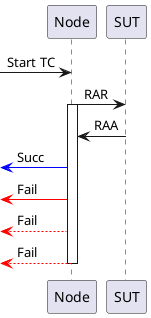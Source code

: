 {
  "sha1": "n34s0ijml8b2bwwa7u8xz75kmd8o9x3",
  "insertion": {
    "when": "2024-06-04T17:28:38.155Z",
    "user": "plantuml@gmail.com"
  }
}
@startuml
[-> Node: Start TC
Node -> SUT : RAR
activate Node
Node <- SUT : RAA
[<[#blue]-Node: Succ
[<[#red]-Node: Fail
[<-[#red]-Node: Fail
[<[#red]--Node: Fail
deactivate Node
@enduml
